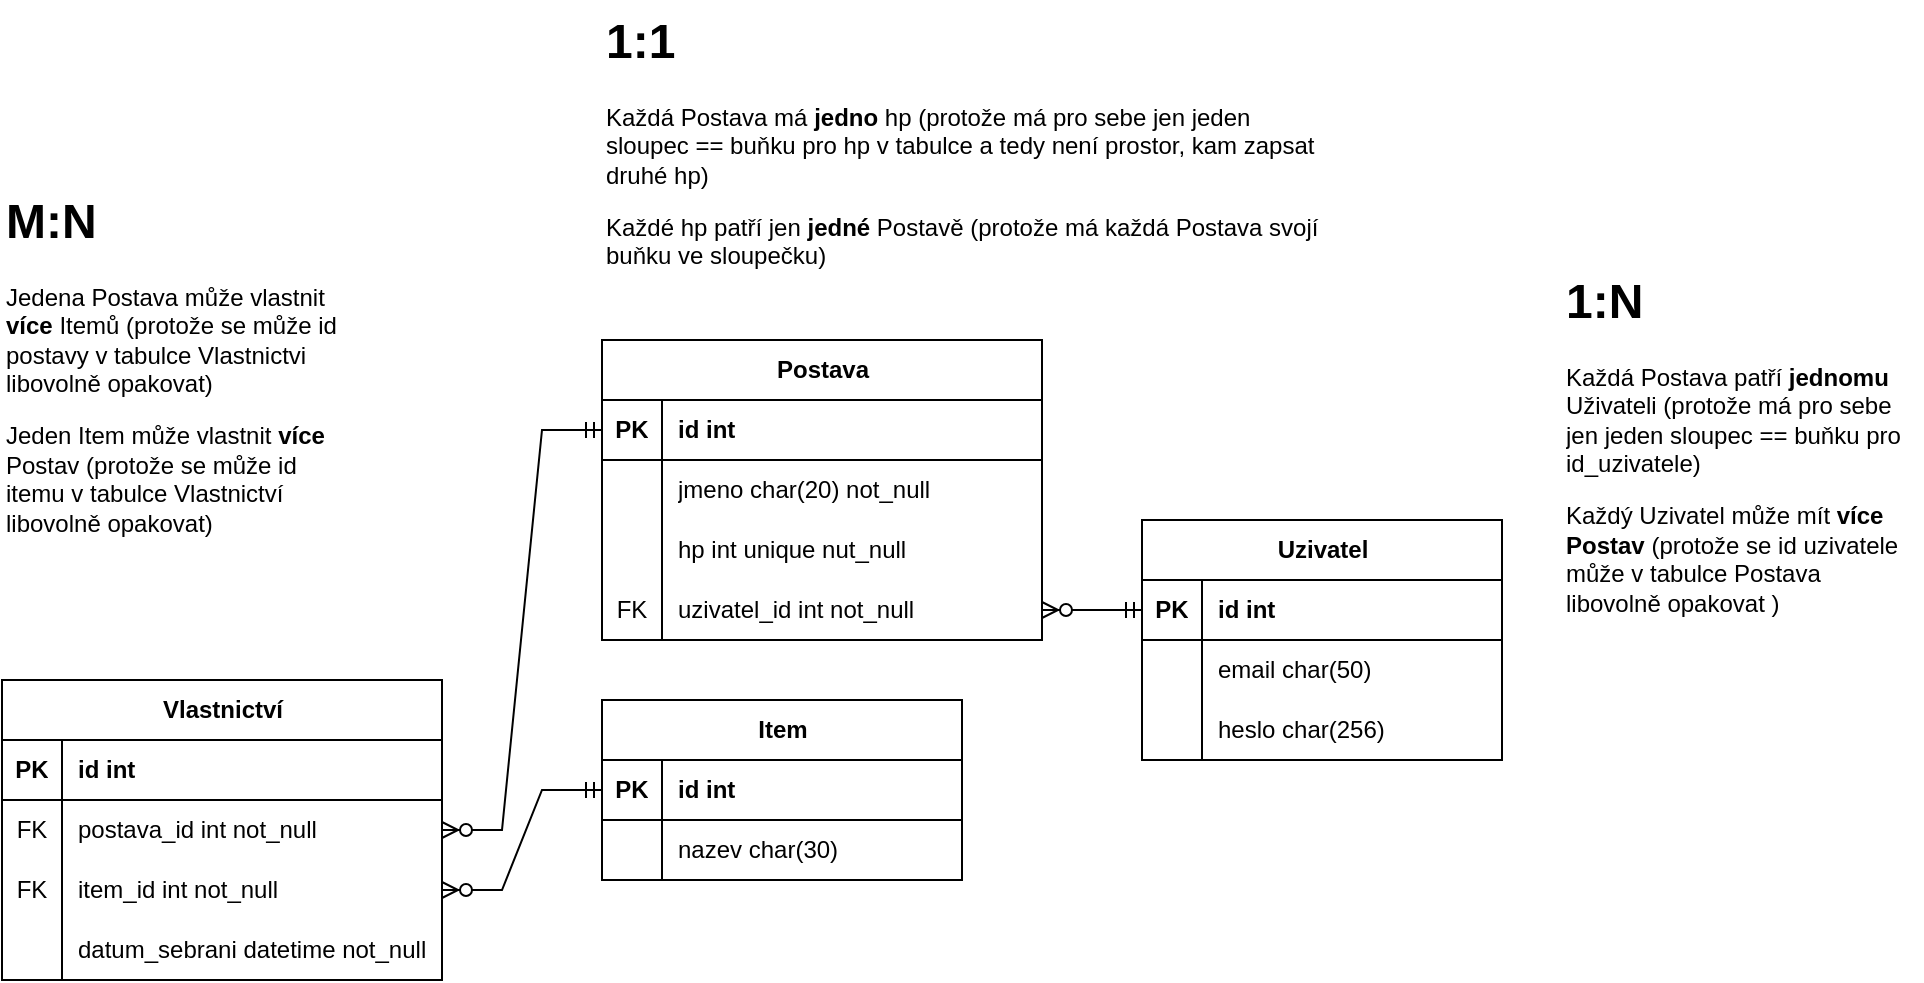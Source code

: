 <mxfile version="26.0.4">
  <diagram name="Stránka-1" id="aSOSQbbpdSIMS862eNMg">
    <mxGraphModel dx="724" dy="366" grid="1" gridSize="10" guides="1" tooltips="1" connect="1" arrows="1" fold="1" page="1" pageScale="1" pageWidth="827" pageHeight="1169" math="0" shadow="0">
      <root>
        <mxCell id="0" />
        <mxCell id="1" parent="0" />
        <mxCell id="8DunCE_f45Er8gszYQV--1" value="Postava" style="shape=table;startSize=30;container=1;collapsible=1;childLayout=tableLayout;fixedRows=1;rowLines=0;fontStyle=1;align=center;resizeLast=1;html=1;" vertex="1" parent="1">
          <mxGeometry x="440" y="180" width="220" height="150" as="geometry" />
        </mxCell>
        <mxCell id="8DunCE_f45Er8gszYQV--2" value="" style="shape=tableRow;horizontal=0;startSize=0;swimlaneHead=0;swimlaneBody=0;fillColor=none;collapsible=0;dropTarget=0;points=[[0,0.5],[1,0.5]];portConstraint=eastwest;top=0;left=0;right=0;bottom=1;" vertex="1" parent="8DunCE_f45Er8gszYQV--1">
          <mxGeometry y="30" width="220" height="30" as="geometry" />
        </mxCell>
        <mxCell id="8DunCE_f45Er8gszYQV--3" value="PK" style="shape=partialRectangle;connectable=0;fillColor=none;top=0;left=0;bottom=0;right=0;fontStyle=1;overflow=hidden;whiteSpace=wrap;html=1;" vertex="1" parent="8DunCE_f45Er8gszYQV--2">
          <mxGeometry width="30" height="30" as="geometry">
            <mxRectangle width="30" height="30" as="alternateBounds" />
          </mxGeometry>
        </mxCell>
        <mxCell id="8DunCE_f45Er8gszYQV--4" value="id int" style="shape=partialRectangle;connectable=0;fillColor=none;top=0;left=0;bottom=0;right=0;align=left;spacingLeft=6;fontStyle=1;overflow=hidden;whiteSpace=wrap;html=1;" vertex="1" parent="8DunCE_f45Er8gszYQV--2">
          <mxGeometry x="30" width="190" height="30" as="geometry">
            <mxRectangle width="190" height="30" as="alternateBounds" />
          </mxGeometry>
        </mxCell>
        <mxCell id="8DunCE_f45Er8gszYQV--5" value="" style="shape=tableRow;horizontal=0;startSize=0;swimlaneHead=0;swimlaneBody=0;fillColor=none;collapsible=0;dropTarget=0;points=[[0,0.5],[1,0.5]];portConstraint=eastwest;top=0;left=0;right=0;bottom=0;" vertex="1" parent="8DunCE_f45Er8gszYQV--1">
          <mxGeometry y="60" width="220" height="30" as="geometry" />
        </mxCell>
        <mxCell id="8DunCE_f45Er8gszYQV--6" value="" style="shape=partialRectangle;connectable=0;fillColor=none;top=0;left=0;bottom=0;right=0;editable=1;overflow=hidden;whiteSpace=wrap;html=1;" vertex="1" parent="8DunCE_f45Er8gszYQV--5">
          <mxGeometry width="30" height="30" as="geometry">
            <mxRectangle width="30" height="30" as="alternateBounds" />
          </mxGeometry>
        </mxCell>
        <mxCell id="8DunCE_f45Er8gszYQV--7" value="&lt;div&gt;jmeno char(20) not_null&lt;br&gt;&lt;/div&gt;" style="shape=partialRectangle;connectable=0;fillColor=none;top=0;left=0;bottom=0;right=0;align=left;spacingLeft=6;overflow=hidden;whiteSpace=wrap;html=1;" vertex="1" parent="8DunCE_f45Er8gszYQV--5">
          <mxGeometry x="30" width="190" height="30" as="geometry">
            <mxRectangle width="190" height="30" as="alternateBounds" />
          </mxGeometry>
        </mxCell>
        <mxCell id="8DunCE_f45Er8gszYQV--8" value="" style="shape=tableRow;horizontal=0;startSize=0;swimlaneHead=0;swimlaneBody=0;fillColor=none;collapsible=0;dropTarget=0;points=[[0,0.5],[1,0.5]];portConstraint=eastwest;top=0;left=0;right=0;bottom=0;" vertex="1" parent="8DunCE_f45Er8gszYQV--1">
          <mxGeometry y="90" width="220" height="30" as="geometry" />
        </mxCell>
        <mxCell id="8DunCE_f45Er8gszYQV--9" value="" style="shape=partialRectangle;connectable=0;fillColor=none;top=0;left=0;bottom=0;right=0;editable=1;overflow=hidden;whiteSpace=wrap;html=1;" vertex="1" parent="8DunCE_f45Er8gszYQV--8">
          <mxGeometry width="30" height="30" as="geometry">
            <mxRectangle width="30" height="30" as="alternateBounds" />
          </mxGeometry>
        </mxCell>
        <mxCell id="8DunCE_f45Er8gszYQV--10" value="&lt;div&gt;hp int unique nut_null&lt;br&gt;&lt;/div&gt;" style="shape=partialRectangle;connectable=0;fillColor=none;top=0;left=0;bottom=0;right=0;align=left;spacingLeft=6;overflow=hidden;whiteSpace=wrap;html=1;" vertex="1" parent="8DunCE_f45Er8gszYQV--8">
          <mxGeometry x="30" width="190" height="30" as="geometry">
            <mxRectangle width="190" height="30" as="alternateBounds" />
          </mxGeometry>
        </mxCell>
        <mxCell id="8DunCE_f45Er8gszYQV--25" style="shape=tableRow;horizontal=0;startSize=0;swimlaneHead=0;swimlaneBody=0;fillColor=none;collapsible=0;dropTarget=0;points=[[0,0.5],[1,0.5]];portConstraint=eastwest;top=0;left=0;right=0;bottom=0;" vertex="1" parent="8DunCE_f45Er8gszYQV--1">
          <mxGeometry y="120" width="220" height="30" as="geometry" />
        </mxCell>
        <mxCell id="8DunCE_f45Er8gszYQV--26" value="FK" style="shape=partialRectangle;connectable=0;fillColor=none;top=0;left=0;bottom=0;right=0;editable=1;overflow=hidden;whiteSpace=wrap;html=1;" vertex="1" parent="8DunCE_f45Er8gszYQV--25">
          <mxGeometry width="30" height="30" as="geometry">
            <mxRectangle width="30" height="30" as="alternateBounds" />
          </mxGeometry>
        </mxCell>
        <mxCell id="8DunCE_f45Er8gszYQV--27" value="uzivatel_id int not_null" style="shape=partialRectangle;connectable=0;fillColor=none;top=0;left=0;bottom=0;right=0;align=left;spacingLeft=6;overflow=hidden;whiteSpace=wrap;html=1;" vertex="1" parent="8DunCE_f45Er8gszYQV--25">
          <mxGeometry x="30" width="190" height="30" as="geometry">
            <mxRectangle width="190" height="30" as="alternateBounds" />
          </mxGeometry>
        </mxCell>
        <mxCell id="8DunCE_f45Er8gszYQV--14" value="&lt;h1 style=&quot;margin-top: 0px;&quot;&gt;1:1&lt;/h1&gt;&lt;p&gt;Každá Postava má &lt;b&gt;jedno &lt;/b&gt;hp (protože má pro sebe jen jeden sloupec == buňku pro hp v tabulce a tedy není prostor, kam zapsat druhé hp)&lt;/p&gt;&lt;p&gt;Každé hp patří jen &lt;b&gt;jedné&lt;/b&gt; Postavě&lt;b&gt; &lt;/b&gt;(protože má každá Postava svojí buňku ve sloupečku) &lt;/p&gt;" style="text;html=1;whiteSpace=wrap;overflow=hidden;rounded=0;" vertex="1" parent="1">
          <mxGeometry x="440" y="10" width="360" height="150" as="geometry" />
        </mxCell>
        <mxCell id="8DunCE_f45Er8gszYQV--15" value="Uzivatel" style="shape=table;startSize=30;container=1;collapsible=1;childLayout=tableLayout;fixedRows=1;rowLines=0;fontStyle=1;align=center;resizeLast=1;html=1;" vertex="1" parent="1">
          <mxGeometry x="710" y="270" width="180" height="120" as="geometry" />
        </mxCell>
        <mxCell id="8DunCE_f45Er8gszYQV--16" value="" style="shape=tableRow;horizontal=0;startSize=0;swimlaneHead=0;swimlaneBody=0;fillColor=none;collapsible=0;dropTarget=0;points=[[0,0.5],[1,0.5]];portConstraint=eastwest;top=0;left=0;right=0;bottom=1;" vertex="1" parent="8DunCE_f45Er8gszYQV--15">
          <mxGeometry y="30" width="180" height="30" as="geometry" />
        </mxCell>
        <mxCell id="8DunCE_f45Er8gszYQV--17" value="PK" style="shape=partialRectangle;connectable=0;fillColor=none;top=0;left=0;bottom=0;right=0;fontStyle=1;overflow=hidden;whiteSpace=wrap;html=1;" vertex="1" parent="8DunCE_f45Er8gszYQV--16">
          <mxGeometry width="30" height="30" as="geometry">
            <mxRectangle width="30" height="30" as="alternateBounds" />
          </mxGeometry>
        </mxCell>
        <mxCell id="8DunCE_f45Er8gszYQV--18" value="id int" style="shape=partialRectangle;connectable=0;fillColor=none;top=0;left=0;bottom=0;right=0;align=left;spacingLeft=6;fontStyle=1;overflow=hidden;whiteSpace=wrap;html=1;" vertex="1" parent="8DunCE_f45Er8gszYQV--16">
          <mxGeometry x="30" width="150" height="30" as="geometry">
            <mxRectangle width="150" height="30" as="alternateBounds" />
          </mxGeometry>
        </mxCell>
        <mxCell id="8DunCE_f45Er8gszYQV--22" value="" style="shape=tableRow;horizontal=0;startSize=0;swimlaneHead=0;swimlaneBody=0;fillColor=none;collapsible=0;dropTarget=0;points=[[0,0.5],[1,0.5]];portConstraint=eastwest;top=0;left=0;right=0;bottom=0;" vertex="1" parent="8DunCE_f45Er8gszYQV--15">
          <mxGeometry y="60" width="180" height="30" as="geometry" />
        </mxCell>
        <mxCell id="8DunCE_f45Er8gszYQV--23" value="" style="shape=partialRectangle;connectable=0;fillColor=none;top=0;left=0;bottom=0;right=0;editable=1;overflow=hidden;whiteSpace=wrap;html=1;" vertex="1" parent="8DunCE_f45Er8gszYQV--22">
          <mxGeometry width="30" height="30" as="geometry">
            <mxRectangle width="30" height="30" as="alternateBounds" />
          </mxGeometry>
        </mxCell>
        <mxCell id="8DunCE_f45Er8gszYQV--24" value="email char(50)" style="shape=partialRectangle;connectable=0;fillColor=none;top=0;left=0;bottom=0;right=0;align=left;spacingLeft=6;overflow=hidden;whiteSpace=wrap;html=1;" vertex="1" parent="8DunCE_f45Er8gszYQV--22">
          <mxGeometry x="30" width="150" height="30" as="geometry">
            <mxRectangle width="150" height="30" as="alternateBounds" />
          </mxGeometry>
        </mxCell>
        <mxCell id="8DunCE_f45Er8gszYQV--56" style="shape=tableRow;horizontal=0;startSize=0;swimlaneHead=0;swimlaneBody=0;fillColor=none;collapsible=0;dropTarget=0;points=[[0,0.5],[1,0.5]];portConstraint=eastwest;top=0;left=0;right=0;bottom=0;" vertex="1" parent="8DunCE_f45Er8gszYQV--15">
          <mxGeometry y="90" width="180" height="30" as="geometry" />
        </mxCell>
        <mxCell id="8DunCE_f45Er8gszYQV--57" style="shape=partialRectangle;connectable=0;fillColor=none;top=0;left=0;bottom=0;right=0;editable=1;overflow=hidden;whiteSpace=wrap;html=1;" vertex="1" parent="8DunCE_f45Er8gszYQV--56">
          <mxGeometry width="30" height="30" as="geometry">
            <mxRectangle width="30" height="30" as="alternateBounds" />
          </mxGeometry>
        </mxCell>
        <mxCell id="8DunCE_f45Er8gszYQV--58" value="heslo char(256)" style="shape=partialRectangle;connectable=0;fillColor=none;top=0;left=0;bottom=0;right=0;align=left;spacingLeft=6;overflow=hidden;whiteSpace=wrap;html=1;" vertex="1" parent="8DunCE_f45Er8gszYQV--56">
          <mxGeometry x="30" width="150" height="30" as="geometry">
            <mxRectangle width="150" height="30" as="alternateBounds" />
          </mxGeometry>
        </mxCell>
        <mxCell id="8DunCE_f45Er8gszYQV--28" value="" style="edgeStyle=entityRelationEdgeStyle;fontSize=12;html=1;endArrow=ERzeroToMany;startArrow=ERmandOne;rounded=0;startFill=0;" edge="1" parent="1" source="8DunCE_f45Er8gszYQV--16" target="8DunCE_f45Er8gszYQV--25">
          <mxGeometry width="100" height="100" relative="1" as="geometry">
            <mxPoint x="460" y="210" as="sourcePoint" />
            <mxPoint x="560" y="110" as="targetPoint" />
          </mxGeometry>
        </mxCell>
        <mxCell id="8DunCE_f45Er8gszYQV--29" value="&lt;div&gt;Item&lt;/div&gt;" style="shape=table;startSize=30;container=1;collapsible=1;childLayout=tableLayout;fixedRows=1;rowLines=0;fontStyle=1;align=center;resizeLast=1;html=1;" vertex="1" parent="1">
          <mxGeometry x="440" y="360" width="180" height="90" as="geometry" />
        </mxCell>
        <mxCell id="8DunCE_f45Er8gszYQV--30" value="" style="shape=tableRow;horizontal=0;startSize=0;swimlaneHead=0;swimlaneBody=0;fillColor=none;collapsible=0;dropTarget=0;points=[[0,0.5],[1,0.5]];portConstraint=eastwest;top=0;left=0;right=0;bottom=1;" vertex="1" parent="8DunCE_f45Er8gszYQV--29">
          <mxGeometry y="30" width="180" height="30" as="geometry" />
        </mxCell>
        <mxCell id="8DunCE_f45Er8gszYQV--31" value="PK" style="shape=partialRectangle;connectable=0;fillColor=none;top=0;left=0;bottom=0;right=0;fontStyle=1;overflow=hidden;whiteSpace=wrap;html=1;" vertex="1" parent="8DunCE_f45Er8gszYQV--30">
          <mxGeometry width="30" height="30" as="geometry">
            <mxRectangle width="30" height="30" as="alternateBounds" />
          </mxGeometry>
        </mxCell>
        <mxCell id="8DunCE_f45Er8gszYQV--32" value="id int" style="shape=partialRectangle;connectable=0;fillColor=none;top=0;left=0;bottom=0;right=0;align=left;spacingLeft=6;fontStyle=1;overflow=hidden;whiteSpace=wrap;html=1;" vertex="1" parent="8DunCE_f45Er8gszYQV--30">
          <mxGeometry x="30" width="150" height="30" as="geometry">
            <mxRectangle width="150" height="30" as="alternateBounds" />
          </mxGeometry>
        </mxCell>
        <mxCell id="8DunCE_f45Er8gszYQV--33" value="" style="shape=tableRow;horizontal=0;startSize=0;swimlaneHead=0;swimlaneBody=0;fillColor=none;collapsible=0;dropTarget=0;points=[[0,0.5],[1,0.5]];portConstraint=eastwest;top=0;left=0;right=0;bottom=0;" vertex="1" parent="8DunCE_f45Er8gszYQV--29">
          <mxGeometry y="60" width="180" height="30" as="geometry" />
        </mxCell>
        <mxCell id="8DunCE_f45Er8gszYQV--34" value="" style="shape=partialRectangle;connectable=0;fillColor=none;top=0;left=0;bottom=0;right=0;editable=1;overflow=hidden;whiteSpace=wrap;html=1;" vertex="1" parent="8DunCE_f45Er8gszYQV--33">
          <mxGeometry width="30" height="30" as="geometry">
            <mxRectangle width="30" height="30" as="alternateBounds" />
          </mxGeometry>
        </mxCell>
        <mxCell id="8DunCE_f45Er8gszYQV--35" value="&lt;div&gt;nazev char(30)&lt;br&gt;&lt;/div&gt;" style="shape=partialRectangle;connectable=0;fillColor=none;top=0;left=0;bottom=0;right=0;align=left;spacingLeft=6;overflow=hidden;whiteSpace=wrap;html=1;" vertex="1" parent="8DunCE_f45Er8gszYQV--33">
          <mxGeometry x="30" width="150" height="30" as="geometry">
            <mxRectangle width="150" height="30" as="alternateBounds" />
          </mxGeometry>
        </mxCell>
        <mxCell id="8DunCE_f45Er8gszYQV--36" value="Vlastnictví" style="shape=table;startSize=30;container=1;collapsible=1;childLayout=tableLayout;fixedRows=1;rowLines=0;fontStyle=1;align=center;resizeLast=1;html=1;" vertex="1" parent="1">
          <mxGeometry x="140" y="350" width="220" height="150" as="geometry" />
        </mxCell>
        <mxCell id="8DunCE_f45Er8gszYQV--37" value="" style="shape=tableRow;horizontal=0;startSize=0;swimlaneHead=0;swimlaneBody=0;fillColor=none;collapsible=0;dropTarget=0;points=[[0,0.5],[1,0.5]];portConstraint=eastwest;top=0;left=0;right=0;bottom=1;" vertex="1" parent="8DunCE_f45Er8gszYQV--36">
          <mxGeometry y="30" width="220" height="30" as="geometry" />
        </mxCell>
        <mxCell id="8DunCE_f45Er8gszYQV--38" value="PK" style="shape=partialRectangle;connectable=0;fillColor=none;top=0;left=0;bottom=0;right=0;fontStyle=1;overflow=hidden;whiteSpace=wrap;html=1;" vertex="1" parent="8DunCE_f45Er8gszYQV--37">
          <mxGeometry width="30" height="30" as="geometry">
            <mxRectangle width="30" height="30" as="alternateBounds" />
          </mxGeometry>
        </mxCell>
        <mxCell id="8DunCE_f45Er8gszYQV--39" value="id int" style="shape=partialRectangle;connectable=0;fillColor=none;top=0;left=0;bottom=0;right=0;align=left;spacingLeft=6;fontStyle=1;overflow=hidden;whiteSpace=wrap;html=1;" vertex="1" parent="8DunCE_f45Er8gszYQV--37">
          <mxGeometry x="30" width="190" height="30" as="geometry">
            <mxRectangle width="190" height="30" as="alternateBounds" />
          </mxGeometry>
        </mxCell>
        <mxCell id="8DunCE_f45Er8gszYQV--40" value="" style="shape=tableRow;horizontal=0;startSize=0;swimlaneHead=0;swimlaneBody=0;fillColor=none;collapsible=0;dropTarget=0;points=[[0,0.5],[1,0.5]];portConstraint=eastwest;top=0;left=0;right=0;bottom=0;" vertex="1" parent="8DunCE_f45Er8gszYQV--36">
          <mxGeometry y="60" width="220" height="30" as="geometry" />
        </mxCell>
        <mxCell id="8DunCE_f45Er8gszYQV--41" value="FK" style="shape=partialRectangle;connectable=0;fillColor=none;top=0;left=0;bottom=0;right=0;editable=1;overflow=hidden;whiteSpace=wrap;html=1;" vertex="1" parent="8DunCE_f45Er8gszYQV--40">
          <mxGeometry width="30" height="30" as="geometry">
            <mxRectangle width="30" height="30" as="alternateBounds" />
          </mxGeometry>
        </mxCell>
        <mxCell id="8DunCE_f45Er8gszYQV--42" value="postava_id int not_null" style="shape=partialRectangle;connectable=0;fillColor=none;top=0;left=0;bottom=0;right=0;align=left;spacingLeft=6;overflow=hidden;whiteSpace=wrap;html=1;" vertex="1" parent="8DunCE_f45Er8gszYQV--40">
          <mxGeometry x="30" width="190" height="30" as="geometry">
            <mxRectangle width="190" height="30" as="alternateBounds" />
          </mxGeometry>
        </mxCell>
        <mxCell id="8DunCE_f45Er8gszYQV--43" value="" style="shape=tableRow;horizontal=0;startSize=0;swimlaneHead=0;swimlaneBody=0;fillColor=none;collapsible=0;dropTarget=0;points=[[0,0.5],[1,0.5]];portConstraint=eastwest;top=0;left=0;right=0;bottom=0;" vertex="1" parent="8DunCE_f45Er8gszYQV--36">
          <mxGeometry y="90" width="220" height="30" as="geometry" />
        </mxCell>
        <mxCell id="8DunCE_f45Er8gszYQV--44" value="FK" style="shape=partialRectangle;connectable=0;fillColor=none;top=0;left=0;bottom=0;right=0;editable=1;overflow=hidden;whiteSpace=wrap;html=1;" vertex="1" parent="8DunCE_f45Er8gszYQV--43">
          <mxGeometry width="30" height="30" as="geometry">
            <mxRectangle width="30" height="30" as="alternateBounds" />
          </mxGeometry>
        </mxCell>
        <mxCell id="8DunCE_f45Er8gszYQV--45" value="item_id int not_null" style="shape=partialRectangle;connectable=0;fillColor=none;top=0;left=0;bottom=0;right=0;align=left;spacingLeft=6;overflow=hidden;whiteSpace=wrap;html=1;" vertex="1" parent="8DunCE_f45Er8gszYQV--43">
          <mxGeometry x="30" width="190" height="30" as="geometry">
            <mxRectangle width="190" height="30" as="alternateBounds" />
          </mxGeometry>
        </mxCell>
        <mxCell id="8DunCE_f45Er8gszYQV--46" value="" style="shape=tableRow;horizontal=0;startSize=0;swimlaneHead=0;swimlaneBody=0;fillColor=none;collapsible=0;dropTarget=0;points=[[0,0.5],[1,0.5]];portConstraint=eastwest;top=0;left=0;right=0;bottom=0;" vertex="1" parent="8DunCE_f45Er8gszYQV--36">
          <mxGeometry y="120" width="220" height="30" as="geometry" />
        </mxCell>
        <mxCell id="8DunCE_f45Er8gszYQV--47" value="" style="shape=partialRectangle;connectable=0;fillColor=none;top=0;left=0;bottom=0;right=0;editable=1;overflow=hidden;whiteSpace=wrap;html=1;" vertex="1" parent="8DunCE_f45Er8gszYQV--46">
          <mxGeometry width="30" height="30" as="geometry">
            <mxRectangle width="30" height="30" as="alternateBounds" />
          </mxGeometry>
        </mxCell>
        <mxCell id="8DunCE_f45Er8gszYQV--48" value="datum_sebrani datetime not_null" style="shape=partialRectangle;connectable=0;fillColor=none;top=0;left=0;bottom=0;right=0;align=left;spacingLeft=6;overflow=hidden;whiteSpace=wrap;html=1;" vertex="1" parent="8DunCE_f45Er8gszYQV--46">
          <mxGeometry x="30" width="190" height="30" as="geometry">
            <mxRectangle width="190" height="30" as="alternateBounds" />
          </mxGeometry>
        </mxCell>
        <mxCell id="8DunCE_f45Er8gszYQV--49" value="" style="edgeStyle=entityRelationEdgeStyle;fontSize=12;html=1;endArrow=ERzeroToMany;startArrow=ERmandOne;rounded=0;" edge="1" parent="1" source="8DunCE_f45Er8gszYQV--30" target="8DunCE_f45Er8gszYQV--43">
          <mxGeometry width="100" height="100" relative="1" as="geometry">
            <mxPoint x="230" y="390" as="sourcePoint" />
            <mxPoint x="330" y="290" as="targetPoint" />
          </mxGeometry>
        </mxCell>
        <mxCell id="8DunCE_f45Er8gszYQV--53" value="" style="edgeStyle=entityRelationEdgeStyle;fontSize=12;html=1;endArrow=ERzeroToMany;startArrow=ERmandOne;rounded=0;" edge="1" parent="1" source="8DunCE_f45Er8gszYQV--2" target="8DunCE_f45Er8gszYQV--40">
          <mxGeometry width="100" height="100" relative="1" as="geometry">
            <mxPoint x="230" y="390" as="sourcePoint" />
            <mxPoint x="330" y="290" as="targetPoint" />
            <Array as="points">
              <mxPoint x="80" y="340" />
              <mxPoint x="60" y="350" />
              <mxPoint x="110" y="340" />
              <mxPoint x="170" y="320" />
              <mxPoint x="150" y="420" />
              <mxPoint x="150" y="420" />
            </Array>
          </mxGeometry>
        </mxCell>
        <mxCell id="8DunCE_f45Er8gszYQV--54" value="&lt;h1 style=&quot;margin-top: 0px;&quot;&gt;1:N&lt;/h1&gt;&lt;p&gt;Každá Postava patří &lt;b&gt;jednomu&lt;/b&gt; Uživateli (protože má pro sebe jen jeden sloupec == buňku pro id_uzivatele)&lt;/p&gt;&lt;p&gt;Každý Uzivatel může mít &lt;b&gt;více Postav&lt;/b&gt; (protože se id uzivatele může v tabulce Postava libovolně opakovat )&lt;br&gt;&lt;/p&gt;" style="text;html=1;whiteSpace=wrap;overflow=hidden;rounded=0;" vertex="1" parent="1">
          <mxGeometry x="920" y="140" width="180" height="190" as="geometry" />
        </mxCell>
        <mxCell id="8DunCE_f45Er8gszYQV--55" value="&lt;h1 style=&quot;margin-top: 0px;&quot;&gt;M:N&lt;/h1&gt;&lt;p&gt;Jedena Postava může vlastnit &lt;b&gt;více &lt;/b&gt;Itemů (protože se může id postavy v tabulce Vlastnictvi libovolně opakovat)&lt;/p&gt;&lt;p&gt;Jeden Item může vlastnit &lt;b&gt;více&lt;/b&gt; Postav (protože se může id itemu v tabulce Vlastnictví libovolně opakovat)&lt;br&gt;&lt;/p&gt;" style="text;html=1;whiteSpace=wrap;overflow=hidden;rounded=0;" vertex="1" parent="1">
          <mxGeometry x="140" y="100" width="180" height="210" as="geometry" />
        </mxCell>
      </root>
    </mxGraphModel>
  </diagram>
</mxfile>
